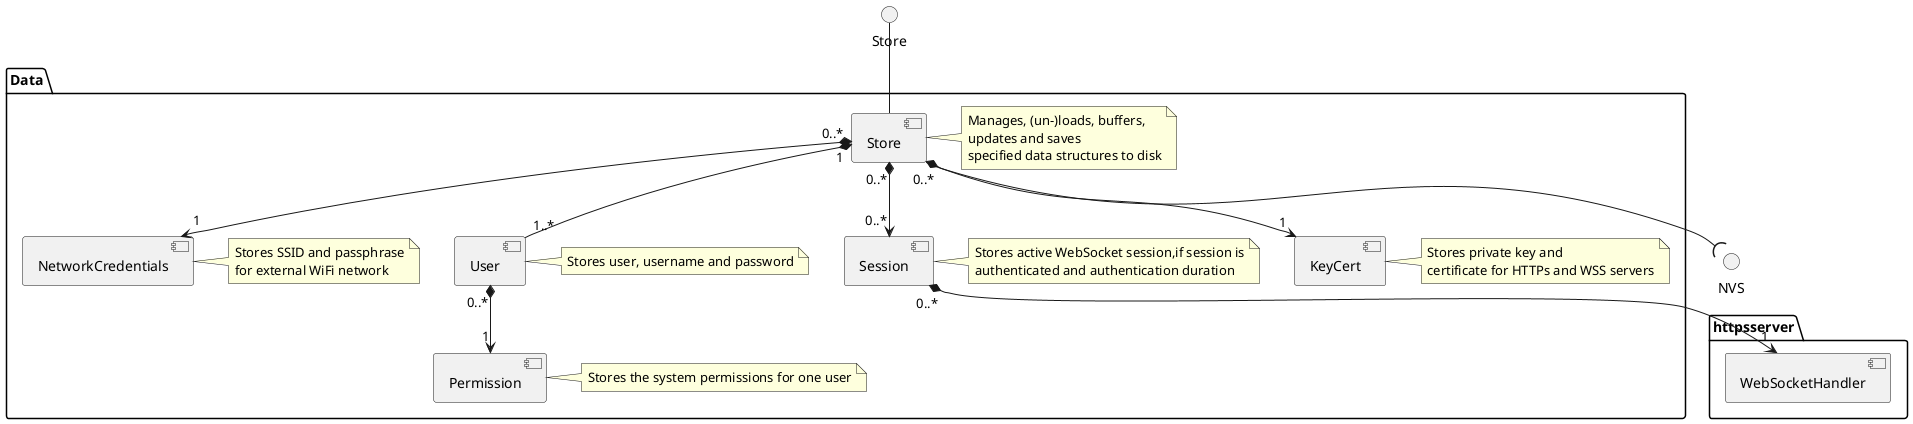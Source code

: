 @startuml
interface "Store" as Store

interface "NVS" as nvshalinterface

package httpsserver {
    component "WebSocketHandler" as wshandler
}

package Data {
    component "Store" as store
    component "Permission" as persmissions
    component "User" as user
    component "NetworkCredentials" as netcredentials
    component "Session" as session
    component "KeyCert" as keycert

    note right of store : Manages, (un-)loads, buffers,\nupdates and saves\nspecified data structures to disk
    note right of netcredentials : Stores SSID and passphrase\nfor external WiFi network
    note right of user : Stores user, username and password
    note right of persmissions : Stores the system permissions for one user
    note right of session : Stores active WebSocket session,if session is\nauthenticated and authentication duration
    note right of keycert : Stores private key and\ncertificate for HTTPs and WSS servers

    store -up- Store

    store "0..*" *--> "1" keycert
    store "0..*" *--> "0..*" session
    store "0..*" *--> "1" netcredentials
    store "1" *-- "1..*" user
    user "0..*" *--> "1" persmissions

    session "0..*" *--> "1" wshandler

    store -down-(nvshalinterface
}
@enduml
